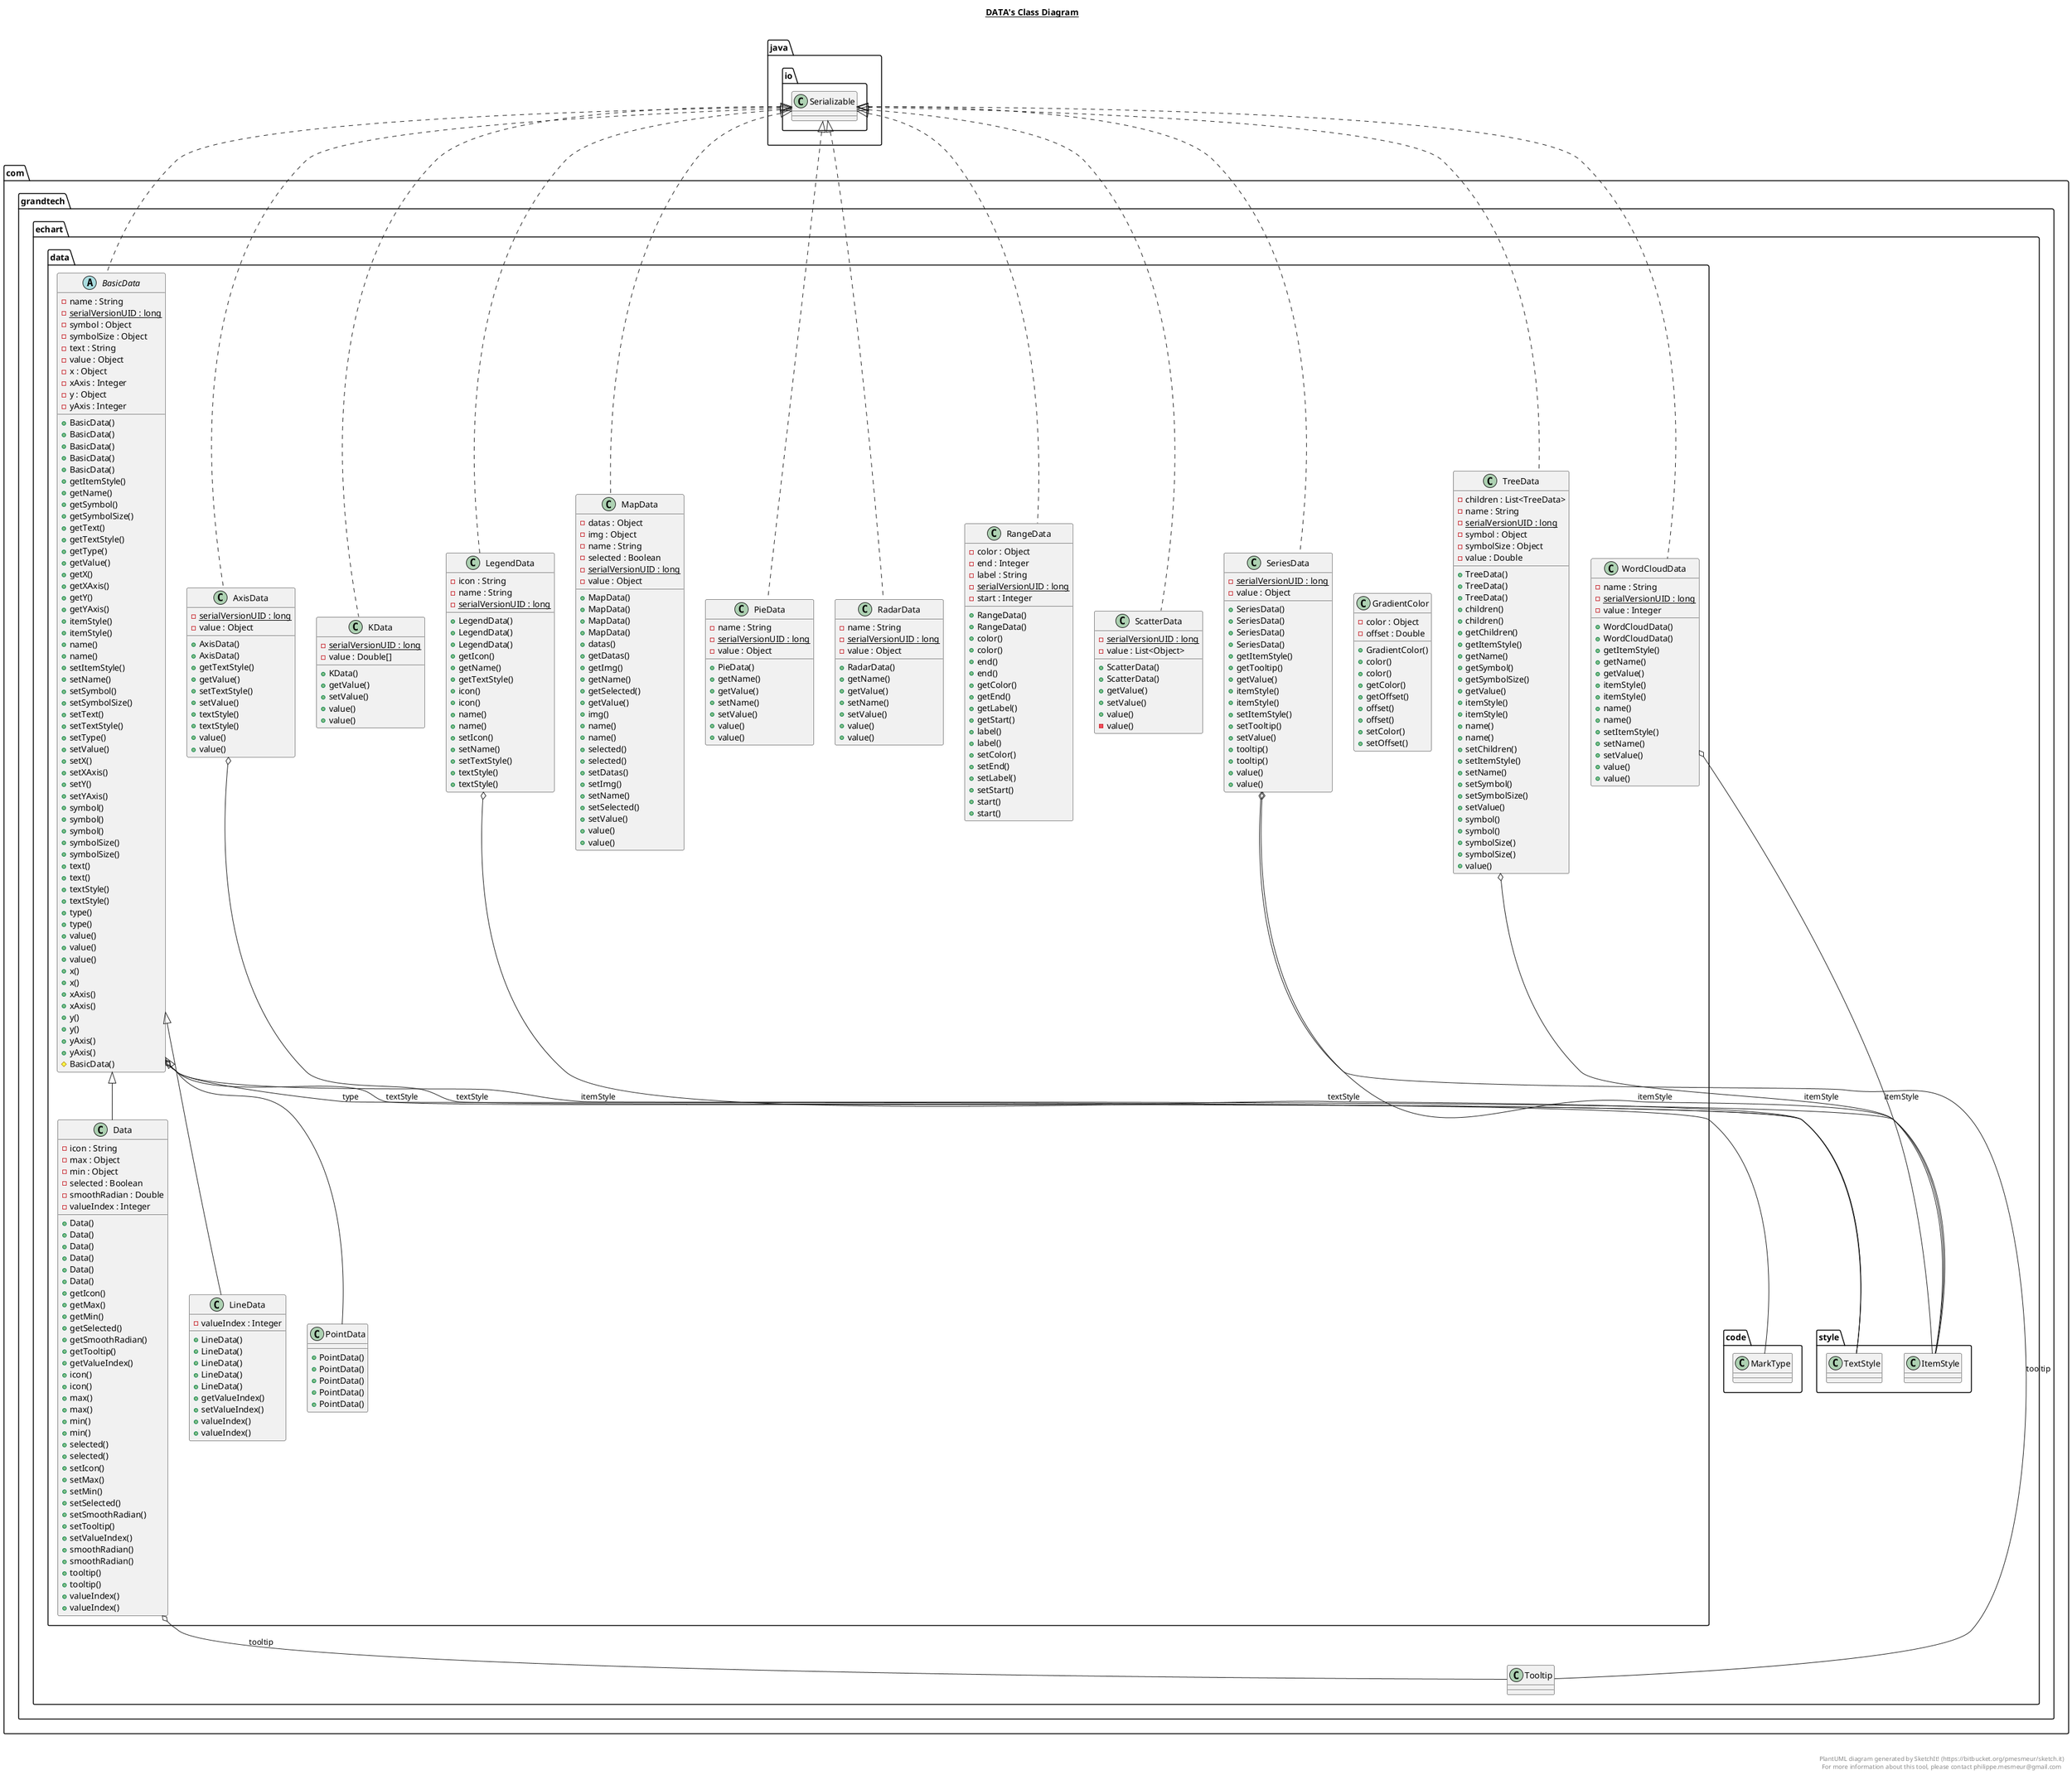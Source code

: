 @startuml

title __DATA's Class Diagram__\n

  namespace com.grandtech.echart {
    namespace data {
      class com.grandtech.echart.data.AxisData {
          {static} - serialVersionUID : long
          - value : Object
          + AxisData()
          + AxisData()
          + getTextStyle()
          + getValue()
          + setTextStyle()
          + setValue()
          + textStyle()
          + textStyle()
          + value()
          + value()
      }
    }
  }
  

  namespace com.grandtech.echart {
    namespace data {
      abstract class com.grandtech.echart.data.BasicData {
          - name : String
          {static} - serialVersionUID : long
          - symbol : Object
          - symbolSize : Object
          - text : String
          - value : Object
          - x : Object
          - xAxis : Integer
          - y : Object
          - yAxis : Integer
          + BasicData()
          + BasicData()
          + BasicData()
          + BasicData()
          + BasicData()
          + getItemStyle()
          + getName()
          + getSymbol()
          + getSymbolSize()
          + getText()
          + getTextStyle()
          + getType()
          + getValue()
          + getX()
          + getXAxis()
          + getY()
          + getYAxis()
          + itemStyle()
          + itemStyle()
          + name()
          + name()
          + setItemStyle()
          + setName()
          + setSymbol()
          + setSymbolSize()
          + setText()
          + setTextStyle()
          + setType()
          + setValue()
          + setX()
          + setXAxis()
          + setY()
          + setYAxis()
          + symbol()
          + symbol()
          + symbol()
          + symbolSize()
          + symbolSize()
          + text()
          + text()
          + textStyle()
          + textStyle()
          + type()
          + type()
          + value()
          + value()
          + value()
          + x()
          + x()
          + xAxis()
          + xAxis()
          + y()
          + y()
          + yAxis()
          + yAxis()
          # BasicData()
      }
    }
  }
  

  namespace com.grandtech.echart {
    namespace data {
      class com.grandtech.echart.data.Data {
          - icon : String
          - max : Object
          - min : Object
          - selected : Boolean
          - smoothRadian : Double
          - valueIndex : Integer
          + Data()
          + Data()
          + Data()
          + Data()
          + Data()
          + Data()
          + getIcon()
          + getMax()
          + getMin()
          + getSelected()
          + getSmoothRadian()
          + getTooltip()
          + getValueIndex()
          + icon()
          + icon()
          + max()
          + max()
          + min()
          + min()
          + selected()
          + selected()
          + setIcon()
          + setMax()
          + setMin()
          + setSelected()
          + setSmoothRadian()
          + setTooltip()
          + setValueIndex()
          + smoothRadian()
          + smoothRadian()
          + tooltip()
          + tooltip()
          + valueIndex()
          + valueIndex()
      }
    }
  }
  

  namespace com.grandtech.echart {
    namespace data {
      class com.grandtech.echart.data.GradientColor {
          - color : Object
          - offset : Double
          + GradientColor()
          + color()
          + color()
          + getColor()
          + getOffset()
          + offset()
          + offset()
          + setColor()
          + setOffset()
      }
    }
  }
  

  namespace com.grandtech.echart {
    namespace data {
      class com.grandtech.echart.data.KData {
          {static} - serialVersionUID : long
          - value : Double[]
          + KData()
          + getValue()
          + setValue()
          + value()
          + value()
      }
    }
  }
  

  namespace com.grandtech.echart {
    namespace data {
      class com.grandtech.echart.data.LegendData {
          - icon : String
          - name : String
          {static} - serialVersionUID : long
          + LegendData()
          + LegendData()
          + LegendData()
          + getIcon()
          + getName()
          + getTextStyle()
          + icon()
          + icon()
          + name()
          + name()
          + setIcon()
          + setName()
          + setTextStyle()
          + textStyle()
          + textStyle()
      }
    }
  }
  

  namespace com.grandtech.echart {
    namespace data {
      class com.grandtech.echart.data.LineData {
          - valueIndex : Integer
          + LineData()
          + LineData()
          + LineData()
          + LineData()
          + LineData()
          + getValueIndex()
          + setValueIndex()
          + valueIndex()
          + valueIndex()
      }
    }
  }
  

  namespace com.grandtech.echart {
    namespace data {
      class com.grandtech.echart.data.MapData {
          - datas : Object
          - img : Object
          - name : String
          - selected : Boolean
          {static} - serialVersionUID : long
          - value : Object
          + MapData()
          + MapData()
          + MapData()
          + MapData()
          + datas()
          + getDatas()
          + getImg()
          + getName()
          + getSelected()
          + getValue()
          + img()
          + name()
          + name()
          + selected()
          + selected()
          + setDatas()
          + setImg()
          + setName()
          + setSelected()
          + setValue()
          + value()
          + value()
      }
    }
  }
  

  namespace com.grandtech.echart {
    namespace data {
      class com.grandtech.echart.data.PieData {
          - name : String
          {static} - serialVersionUID : long
          - value : Object
          + PieData()
          + getName()
          + getValue()
          + setName()
          + setValue()
          + value()
          + value()
      }
    }
  }
  

  namespace com.grandtech.echart {
    namespace data {
      class com.grandtech.echart.data.PointData {
          + PointData()
          + PointData()
          + PointData()
          + PointData()
          + PointData()
      }
    }
  }
  

  namespace com.grandtech.echart {
    namespace data {
      class com.grandtech.echart.data.RadarData {
          - name : String
          {static} - serialVersionUID : long
          - value : Object
          + RadarData()
          + getName()
          + getValue()
          + setName()
          + setValue()
          + value()
          + value()
      }
    }
  }
  

  namespace com.grandtech.echart {
    namespace data {
      class com.grandtech.echart.data.RangeData {
          - color : Object
          - end : Integer
          - label : String
          {static} - serialVersionUID : long
          - start : Integer
          + RangeData()
          + RangeData()
          + color()
          + color()
          + end()
          + end()
          + getColor()
          + getEnd()
          + getLabel()
          + getStart()
          + label()
          + label()
          + setColor()
          + setEnd()
          + setLabel()
          + setStart()
          + start()
          + start()
      }
    }
  }
  

  namespace com.grandtech.echart {
    namespace data {
      class com.grandtech.echart.data.ScatterData {
          {static} - serialVersionUID : long
          - value : List<Object>
          + ScatterData()
          + ScatterData()
          + getValue()
          + setValue()
          + value()
          - value()
      }
    }
  }
  

  namespace com.grandtech.echart {
    namespace data {
      class com.grandtech.echart.data.SeriesData {
          {static} - serialVersionUID : long
          - value : Object
          + SeriesData()
          + SeriesData()
          + SeriesData()
          + SeriesData()
          + getItemStyle()
          + getTooltip()
          + getValue()
          + itemStyle()
          + itemStyle()
          + setItemStyle()
          + setTooltip()
          + setValue()
          + tooltip()
          + tooltip()
          + value()
          + value()
      }
    }
  }
  

  namespace com.grandtech.echart {
    namespace data {
      class com.grandtech.echart.data.TreeData {
          - children : List<TreeData>
          - name : String
          {static} - serialVersionUID : long
          - symbol : Object
          - symbolSize : Object
          - value : Double
          + TreeData()
          + TreeData()
          + TreeData()
          + children()
          + children()
          + getChildren()
          + getItemStyle()
          + getName()
          + getSymbol()
          + getSymbolSize()
          + getValue()
          + itemStyle()
          + itemStyle()
          + name()
          + name()
          + setChildren()
          + setItemStyle()
          + setName()
          + setSymbol()
          + setSymbolSize()
          + setValue()
          + symbol()
          + symbol()
          + symbolSize()
          + symbolSize()
          + value()
      }
    }
  }
  

  namespace com.grandtech.echart {
    namespace data {
      class com.grandtech.echart.data.WordCloudData {
          - name : String
          {static} - serialVersionUID : long
          - value : Integer
          + WordCloudData()
          + WordCloudData()
          + getItemStyle()
          + getName()
          + getValue()
          + itemStyle()
          + itemStyle()
          + name()
          + name()
          + setItemStyle()
          + setName()
          + setValue()
          + value()
          + value()
      }
    }
  }
  

  com.grandtech.echart.data.AxisData .up.|> java.io.Serializable
  com.grandtech.echart.data.AxisData o-- com.grandtech.echart.style.TextStyle : textStyle
  com.grandtech.echart.data.BasicData .up.|> java.io.Serializable
  com.grandtech.echart.data.BasicData o-- com.grandtech.echart.style.ItemStyle : itemStyle
  com.grandtech.echart.data.BasicData o-- com.grandtech.echart.style.TextStyle : textStyle
  com.grandtech.echart.data.BasicData o-- com.grandtech.echart.code.MarkType : type
  com.grandtech.echart.data.Data -up-|> com.grandtech.echart.data.BasicData
  com.grandtech.echart.data.Data o-- com.grandtech.echart.Tooltip : tooltip
  com.grandtech.echart.data.KData .up.|> java.io.Serializable
  com.grandtech.echart.data.LegendData .up.|> java.io.Serializable
  com.grandtech.echart.data.LegendData o-- com.grandtech.echart.style.TextStyle : textStyle
  com.grandtech.echart.data.LineData -up-|> com.grandtech.echart.data.BasicData
  com.grandtech.echart.data.MapData .up.|> java.io.Serializable
  com.grandtech.echart.data.PieData .up.|> java.io.Serializable
  com.grandtech.echart.data.PointData -up-|> com.grandtech.echart.data.BasicData
  com.grandtech.echart.data.RadarData .up.|> java.io.Serializable
  com.grandtech.echart.data.RangeData .up.|> java.io.Serializable
  com.grandtech.echart.data.ScatterData .up.|> java.io.Serializable
  com.grandtech.echart.data.SeriesData .up.|> java.io.Serializable
  com.grandtech.echart.data.SeriesData o-- com.grandtech.echart.style.ItemStyle : itemStyle
  com.grandtech.echart.data.SeriesData o-- com.grandtech.echart.Tooltip : tooltip
  com.grandtech.echart.data.TreeData .up.|> java.io.Serializable
  com.grandtech.echart.data.TreeData o-- com.grandtech.echart.style.ItemStyle : itemStyle
  com.grandtech.echart.data.WordCloudData .up.|> java.io.Serializable
  com.grandtech.echart.data.WordCloudData o-- com.grandtech.echart.style.ItemStyle : itemStyle


right footer


PlantUML diagram generated by SketchIt! (https://bitbucket.org/pmesmeur/sketch.it)
For more information about this tool, please contact philippe.mesmeur@gmail.com
endfooter

@enduml
